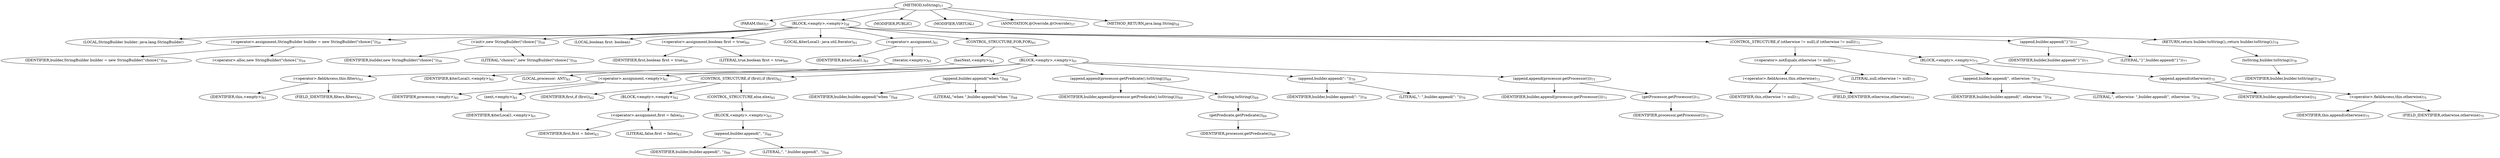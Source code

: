 digraph "toString" {  
"98" [label = <(METHOD,toString)<SUB>57</SUB>> ]
"99" [label = <(PARAM,this)<SUB>57</SUB>> ]
"100" [label = <(BLOCK,&lt;empty&gt;,&lt;empty&gt;)<SUB>58</SUB>> ]
"7" [label = <(LOCAL,StringBuilder builder: java.lang.StringBuilder)> ]
"101" [label = <(&lt;operator&gt;.assignment,StringBuilder builder = new StringBuilder(&quot;choice{&quot;))<SUB>59</SUB>> ]
"102" [label = <(IDENTIFIER,builder,StringBuilder builder = new StringBuilder(&quot;choice{&quot;))<SUB>59</SUB>> ]
"103" [label = <(&lt;operator&gt;.alloc,new StringBuilder(&quot;choice{&quot;))<SUB>59</SUB>> ]
"104" [label = <(&lt;init&gt;,new StringBuilder(&quot;choice{&quot;))<SUB>59</SUB>> ]
"6" [label = <(IDENTIFIER,builder,new StringBuilder(&quot;choice{&quot;))<SUB>59</SUB>> ]
"105" [label = <(LITERAL,&quot;choice{&quot;,new StringBuilder(&quot;choice{&quot;))<SUB>59</SUB>> ]
"106" [label = <(LOCAL,boolean first: boolean)> ]
"107" [label = <(&lt;operator&gt;.assignment,boolean first = true)<SUB>60</SUB>> ]
"108" [label = <(IDENTIFIER,first,boolean first = true)<SUB>60</SUB>> ]
"109" [label = <(LITERAL,true,boolean first = true)<SUB>60</SUB>> ]
"110" [label = <(LOCAL,$iterLocal1: java.util.Iterator)<SUB>61</SUB>> ]
"111" [label = <(&lt;operator&gt;.assignment,)<SUB>61</SUB>> ]
"112" [label = <(IDENTIFIER,$iterLocal1,)<SUB>61</SUB>> ]
"113" [label = <(iterator,&lt;empty&gt;)<SUB>61</SUB>> ]
"114" [label = <(&lt;operator&gt;.fieldAccess,this.filters)<SUB>61</SUB>> ]
"115" [label = <(IDENTIFIER,this,&lt;empty&gt;)<SUB>61</SUB>> ]
"116" [label = <(FIELD_IDENTIFIER,filters,filters)<SUB>61</SUB>> ]
"117" [label = <(CONTROL_STRUCTURE,FOR,FOR)<SUB>61</SUB>> ]
"118" [label = <(hasNext,&lt;empty&gt;)<SUB>61</SUB>> ]
"119" [label = <(IDENTIFIER,$iterLocal1,&lt;empty&gt;)<SUB>61</SUB>> ]
"120" [label = <(BLOCK,&lt;empty&gt;,&lt;empty&gt;)<SUB>61</SUB>> ]
"121" [label = <(LOCAL,processor: ANY)<SUB>61</SUB>> ]
"122" [label = <(&lt;operator&gt;.assignment,&lt;empty&gt;)<SUB>61</SUB>> ]
"123" [label = <(IDENTIFIER,processor,&lt;empty&gt;)<SUB>61</SUB>> ]
"124" [label = <(next,&lt;empty&gt;)<SUB>61</SUB>> ]
"125" [label = <(IDENTIFIER,$iterLocal1,&lt;empty&gt;)<SUB>61</SUB>> ]
"126" [label = <(CONTROL_STRUCTURE,if (first),if (first))<SUB>62</SUB>> ]
"127" [label = <(IDENTIFIER,first,if (first))<SUB>62</SUB>> ]
"128" [label = <(BLOCK,&lt;empty&gt;,&lt;empty&gt;)<SUB>62</SUB>> ]
"129" [label = <(&lt;operator&gt;.assignment,first = false)<SUB>63</SUB>> ]
"130" [label = <(IDENTIFIER,first,first = false)<SUB>63</SUB>> ]
"131" [label = <(LITERAL,false,first = false)<SUB>63</SUB>> ]
"132" [label = <(CONTROL_STRUCTURE,else,else)<SUB>65</SUB>> ]
"133" [label = <(BLOCK,&lt;empty&gt;,&lt;empty&gt;)<SUB>65</SUB>> ]
"134" [label = <(append,builder.append(&quot;, &quot;))<SUB>66</SUB>> ]
"135" [label = <(IDENTIFIER,builder,builder.append(&quot;, &quot;))<SUB>66</SUB>> ]
"136" [label = <(LITERAL,&quot;, &quot;,builder.append(&quot;, &quot;))<SUB>66</SUB>> ]
"137" [label = <(append,builder.append(&quot;when &quot;))<SUB>68</SUB>> ]
"138" [label = <(IDENTIFIER,builder,builder.append(&quot;when &quot;))<SUB>68</SUB>> ]
"139" [label = <(LITERAL,&quot;when &quot;,builder.append(&quot;when &quot;))<SUB>68</SUB>> ]
"140" [label = <(append,append(processor.getPredicate().toString()))<SUB>69</SUB>> ]
"141" [label = <(IDENTIFIER,builder,append(processor.getPredicate().toString()))<SUB>69</SUB>> ]
"142" [label = <(toString,toString())<SUB>69</SUB>> ]
"143" [label = <(getPredicate,getPredicate())<SUB>69</SUB>> ]
"144" [label = <(IDENTIFIER,processor,getPredicate())<SUB>69</SUB>> ]
"145" [label = <(append,builder.append(&quot;: &quot;))<SUB>70</SUB>> ]
"146" [label = <(IDENTIFIER,builder,builder.append(&quot;: &quot;))<SUB>70</SUB>> ]
"147" [label = <(LITERAL,&quot;: &quot;,builder.append(&quot;: &quot;))<SUB>70</SUB>> ]
"148" [label = <(append,append(processor.getProcessor()))<SUB>71</SUB>> ]
"149" [label = <(IDENTIFIER,builder,append(processor.getProcessor()))<SUB>71</SUB>> ]
"150" [label = <(getProcessor,getProcessor())<SUB>71</SUB>> ]
"151" [label = <(IDENTIFIER,processor,getProcessor())<SUB>71</SUB>> ]
"152" [label = <(CONTROL_STRUCTURE,if (otherwise != null),if (otherwise != null))<SUB>73</SUB>> ]
"153" [label = <(&lt;operator&gt;.notEquals,otherwise != null)<SUB>73</SUB>> ]
"154" [label = <(&lt;operator&gt;.fieldAccess,this.otherwise)<SUB>73</SUB>> ]
"155" [label = <(IDENTIFIER,this,otherwise != null)<SUB>73</SUB>> ]
"156" [label = <(FIELD_IDENTIFIER,otherwise,otherwise)<SUB>73</SUB>> ]
"157" [label = <(LITERAL,null,otherwise != null)<SUB>73</SUB>> ]
"158" [label = <(BLOCK,&lt;empty&gt;,&lt;empty&gt;)<SUB>73</SUB>> ]
"159" [label = <(append,builder.append(&quot;, otherwise: &quot;))<SUB>74</SUB>> ]
"160" [label = <(IDENTIFIER,builder,builder.append(&quot;, otherwise: &quot;))<SUB>74</SUB>> ]
"161" [label = <(LITERAL,&quot;, otherwise: &quot;,builder.append(&quot;, otherwise: &quot;))<SUB>74</SUB>> ]
"162" [label = <(append,append(otherwise))<SUB>75</SUB>> ]
"163" [label = <(IDENTIFIER,builder,append(otherwise))<SUB>75</SUB>> ]
"164" [label = <(&lt;operator&gt;.fieldAccess,this.otherwise)<SUB>75</SUB>> ]
"165" [label = <(IDENTIFIER,this,append(otherwise))<SUB>75</SUB>> ]
"166" [label = <(FIELD_IDENTIFIER,otherwise,otherwise)<SUB>75</SUB>> ]
"167" [label = <(append,builder.append(&quot;}&quot;))<SUB>77</SUB>> ]
"168" [label = <(IDENTIFIER,builder,builder.append(&quot;}&quot;))<SUB>77</SUB>> ]
"169" [label = <(LITERAL,&quot;}&quot;,builder.append(&quot;}&quot;))<SUB>77</SUB>> ]
"170" [label = <(RETURN,return builder.toString();,return builder.toString();)<SUB>78</SUB>> ]
"171" [label = <(toString,builder.toString())<SUB>78</SUB>> ]
"172" [label = <(IDENTIFIER,builder,builder.toString())<SUB>78</SUB>> ]
"173" [label = <(MODIFIER,PUBLIC)> ]
"174" [label = <(MODIFIER,VIRTUAL)> ]
"175" [label = <(ANNOTATION,@Override,@Override)<SUB>57</SUB>> ]
"176" [label = <(METHOD_RETURN,java.lang.String)<SUB>58</SUB>> ]
  "98" -> "99" 
  "98" -> "100" 
  "98" -> "173" 
  "98" -> "174" 
  "98" -> "175" 
  "98" -> "176" 
  "100" -> "7" 
  "100" -> "101" 
  "100" -> "104" 
  "100" -> "106" 
  "100" -> "107" 
  "100" -> "110" 
  "100" -> "111" 
  "100" -> "117" 
  "100" -> "152" 
  "100" -> "167" 
  "100" -> "170" 
  "101" -> "102" 
  "101" -> "103" 
  "104" -> "6" 
  "104" -> "105" 
  "107" -> "108" 
  "107" -> "109" 
  "111" -> "112" 
  "111" -> "113" 
  "113" -> "114" 
  "114" -> "115" 
  "114" -> "116" 
  "117" -> "118" 
  "117" -> "120" 
  "118" -> "119" 
  "120" -> "121" 
  "120" -> "122" 
  "120" -> "126" 
  "120" -> "137" 
  "120" -> "140" 
  "120" -> "145" 
  "120" -> "148" 
  "122" -> "123" 
  "122" -> "124" 
  "124" -> "125" 
  "126" -> "127" 
  "126" -> "128" 
  "126" -> "132" 
  "128" -> "129" 
  "129" -> "130" 
  "129" -> "131" 
  "132" -> "133" 
  "133" -> "134" 
  "134" -> "135" 
  "134" -> "136" 
  "137" -> "138" 
  "137" -> "139" 
  "140" -> "141" 
  "140" -> "142" 
  "142" -> "143" 
  "143" -> "144" 
  "145" -> "146" 
  "145" -> "147" 
  "148" -> "149" 
  "148" -> "150" 
  "150" -> "151" 
  "152" -> "153" 
  "152" -> "158" 
  "153" -> "154" 
  "153" -> "157" 
  "154" -> "155" 
  "154" -> "156" 
  "158" -> "159" 
  "158" -> "162" 
  "159" -> "160" 
  "159" -> "161" 
  "162" -> "163" 
  "162" -> "164" 
  "164" -> "165" 
  "164" -> "166" 
  "167" -> "168" 
  "167" -> "169" 
  "170" -> "171" 
  "171" -> "172" 
}
